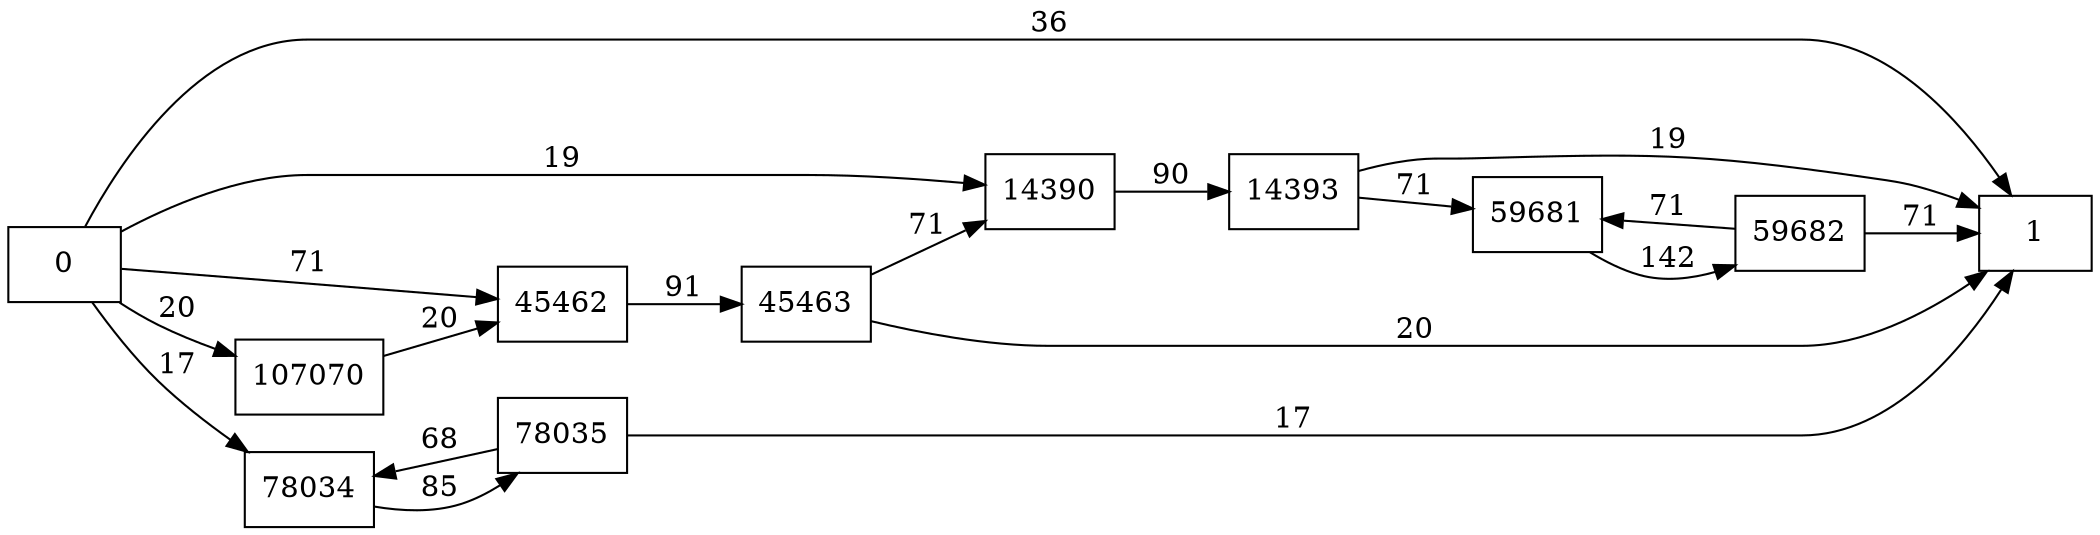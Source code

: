 digraph {
	graph [rankdir=LR]
	node [shape=rectangle]
	14390 -> 14393 [label=90]
	14393 -> 1 [label=19]
	14393 -> 59681 [label=71]
	45462 -> 45463 [label=91]
	45463 -> 14390 [label=71]
	45463 -> 1 [label=20]
	59681 -> 59682 [label=142]
	59682 -> 59681 [label=71]
	59682 -> 1 [label=71]
	78034 -> 78035 [label=85]
	78035 -> 78034 [label=68]
	78035 -> 1 [label=17]
	107070 -> 45462 [label=20]
	0 -> 14390 [label=19]
	0 -> 45462 [label=71]
	0 -> 78034 [label=17]
	0 -> 107070 [label=20]
	0 -> 1 [label=36]
}
